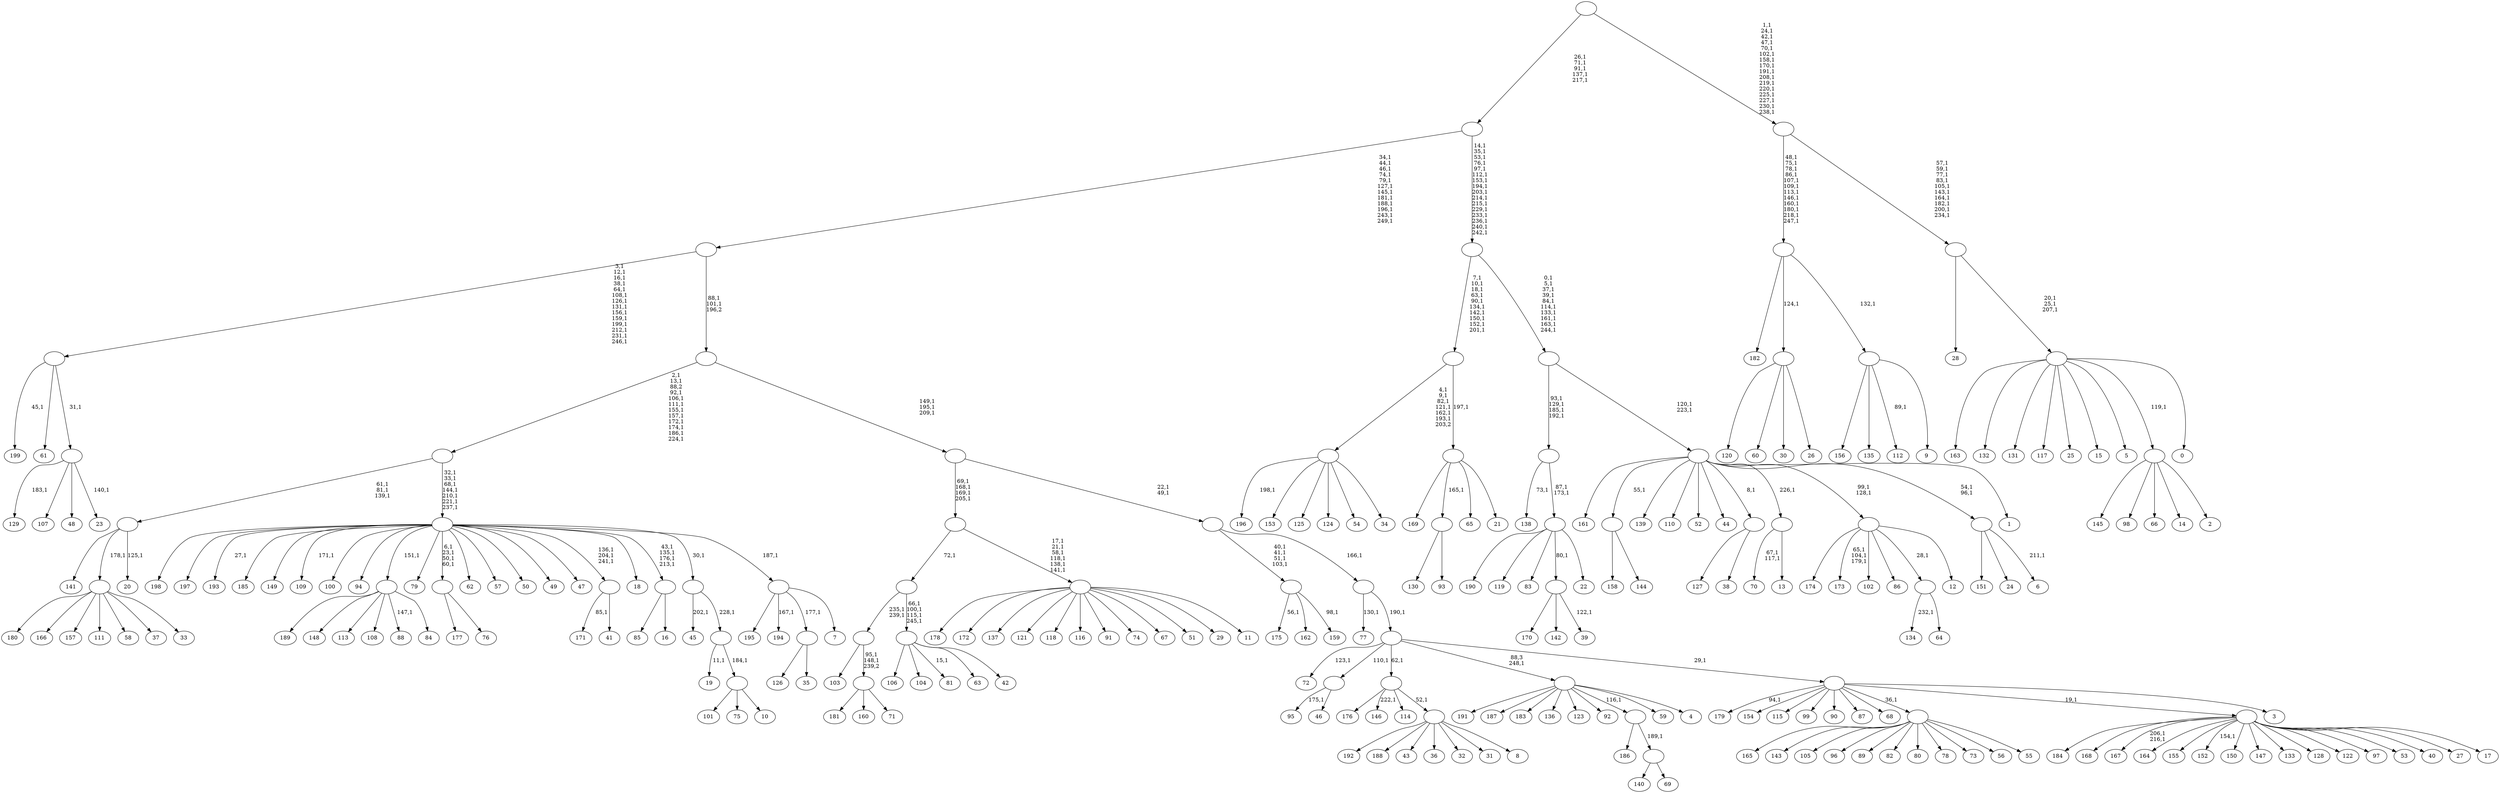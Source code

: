 digraph T {
	450 [label="199"]
	448 [label="198"]
	447 [label="197"]
	446 [label="196"]
	444 [label="195"]
	443 [label="194"]
	441 [label="193"]
	439 [label="192"]
	438 [label="191"]
	437 [label="190"]
	436 [label="189"]
	435 [label="188"]
	434 [label="187"]
	433 [label="186"]
	432 [label="185"]
	431 [label="184"]
	430 [label="183"]
	429 [label="182"]
	428 [label="181"]
	427 [label="180"]
	426 [label="179"]
	424 [label="178"]
	423 [label="177"]
	422 [label="176"]
	421 [label="175"]
	419 [label="174"]
	418 [label="173"]
	414 [label="172"]
	413 [label="171"]
	411 [label="170"]
	410 [label="169"]
	409 [label="168"]
	408 [label="167"]
	405 [label="166"]
	404 [label="165"]
	403 [label="164"]
	402 [label="163"]
	401 [label="162"]
	400 [label="161"]
	399 [label="160"]
	398 [label="159"]
	396 [label=""]
	392 [label="158"]
	391 [label="157"]
	390 [label="156"]
	389 [label="155"]
	388 [label="154"]
	387 [label="153"]
	386 [label="152"]
	384 [label="151"]
	383 [label="150"]
	382 [label="149"]
	381 [label="148"]
	380 [label="147"]
	379 [label="146"]
	377 [label="145"]
	376 [label="144"]
	375 [label=""]
	374 [label="143"]
	373 [label="142"]
	372 [label="141"]
	371 [label="140"]
	370 [label="139"]
	369 [label="138"]
	367 [label="137"]
	366 [label="136"]
	365 [label="135"]
	364 [label="134"]
	362 [label="133"]
	361 [label="132"]
	360 [label="131"]
	359 [label="130"]
	358 [label="129"]
	356 [label="128"]
	355 [label="127"]
	354 [label="126"]
	353 [label="125"]
	352 [label="124"]
	351 [label="123"]
	350 [label="122"]
	349 [label="121"]
	348 [label="120"]
	347 [label="119"]
	346 [label="118"]
	345 [label="117"]
	344 [label="116"]
	343 [label="115"]
	342 [label="114"]
	341 [label="113"]
	340 [label="112"]
	338 [label="111"]
	337 [label="110"]
	336 [label="109"]
	334 [label="108"]
	333 [label="107"]
	332 [label="106"]
	331 [label="105"]
	330 [label="104"]
	329 [label="103"]
	328 [label="102"]
	327 [label="101"]
	326 [label="100"]
	325 [label="99"]
	324 [label="98"]
	323 [label="97"]
	322 [label="96"]
	321 [label="95"]
	319 [label="94"]
	318 [label="93"]
	317 [label=""]
	316 [label="92"]
	315 [label="91"]
	314 [label="90"]
	313 [label="89"]
	312 [label="88"]
	310 [label="87"]
	309 [label="86"]
	308 [label="85"]
	307 [label="84"]
	306 [label=""]
	305 [label="83"]
	304 [label="82"]
	303 [label="81"]
	301 [label="80"]
	300 [label="79"]
	299 [label="78"]
	298 [label="77"]
	296 [label="76"]
	295 [label=""]
	291 [label="75"]
	290 [label="74"]
	289 [label="73"]
	288 [label="72"]
	286 [label="71"]
	285 [label=""]
	283 [label=""]
	281 [label="70"]
	278 [label="69"]
	277 [label=""]
	276 [label=""]
	275 [label="68"]
	274 [label="67"]
	273 [label="66"]
	272 [label="65"]
	271 [label="64"]
	270 [label=""]
	269 [label="63"]
	268 [label="62"]
	267 [label="61"]
	266 [label="60"]
	265 [label="59"]
	264 [label="58"]
	263 [label="57"]
	262 [label="56"]
	261 [label="55"]
	260 [label=""]
	259 [label="54"]
	258 [label="53"]
	257 [label="52"]
	256 [label="51"]
	255 [label="50"]
	254 [label="49"]
	253 [label="48"]
	252 [label="47"]
	251 [label="46"]
	250 [label=""]
	249 [label="45"]
	247 [label="44"]
	246 [label="43"]
	245 [label="42"]
	244 [label=""]
	240 [label=""]
	239 [label="41"]
	238 [label=""]
	235 [label="40"]
	234 [label="39"]
	232 [label=""]
	231 [label="38"]
	230 [label=""]
	229 [label="37"]
	228 [label="36"]
	227 [label="35"]
	226 [label=""]
	225 [label="34"]
	224 [label=""]
	218 [label="33"]
	217 [label=""]
	216 [label="32"]
	215 [label="31"]
	214 [label="30"]
	213 [label="29"]
	212 [label="28"]
	211 [label="27"]
	210 [label="26"]
	209 [label=""]
	208 [label="25"]
	207 [label="24"]
	206 [label="23"]
	204 [label=""]
	203 [label=""]
	189 [label="22"]
	188 [label=""]
	186 [label=""]
	182 [label="21"]
	181 [label=""]
	180 [label=""]
	170 [label="20"]
	168 [label=""]
	165 [label="19"]
	163 [label="18"]
	162 [label="17"]
	161 [label=""]
	160 [label="16"]
	159 [label=""]
	155 [label="15"]
	154 [label="14"]
	153 [label="13"]
	152 [label=""]
	151 [label="12"]
	150 [label=""]
	148 [label="11"]
	147 [label=""]
	141 [label=""]
	137 [label="10"]
	136 [label=""]
	135 [label=""]
	134 [label=""]
	133 [label="9"]
	132 [label=""]
	131 [label=""]
	119 [label="8"]
	118 [label=""]
	117 [label=""]
	116 [label="7"]
	115 [label=""]
	114 [label=""]
	107 [label=""]
	96 [label="6"]
	94 [label=""]
	92 [label="5"]
	91 [label="4"]
	90 [label=""]
	89 [label="3"]
	88 [label=""]
	87 [label=""]
	86 [label=""]
	85 [label=""]
	83 [label=""]
	80 [label=""]
	78 [label=""]
	66 [label="2"]
	65 [label=""]
	64 [label="1"]
	63 [label=""]
	61 [label=""]
	51 [label=""]
	35 [label=""]
	30 [label="0"]
	29 [label=""]
	26 [label=""]
	16 [label=""]
	0 [label=""]
	396 -> 398 [label="98,1"]
	396 -> 421 [label="56,1"]
	396 -> 401 [label=""]
	375 -> 392 [label=""]
	375 -> 376 [label=""]
	317 -> 359 [label=""]
	317 -> 318 [label=""]
	306 -> 312 [label="147,1"]
	306 -> 436 [label=""]
	306 -> 381 [label=""]
	306 -> 341 [label=""]
	306 -> 334 [label=""]
	306 -> 307 [label=""]
	295 -> 423 [label=""]
	295 -> 296 [label=""]
	285 -> 428 [label=""]
	285 -> 399 [label=""]
	285 -> 286 [label=""]
	283 -> 285 [label="95,1\n148,1\n239,2"]
	283 -> 329 [label=""]
	277 -> 371 [label=""]
	277 -> 278 [label=""]
	276 -> 433 [label=""]
	276 -> 277 [label="189,1"]
	270 -> 364 [label="232,1"]
	270 -> 271 [label=""]
	260 -> 404 [label=""]
	260 -> 374 [label=""]
	260 -> 331 [label=""]
	260 -> 322 [label=""]
	260 -> 313 [label=""]
	260 -> 304 [label=""]
	260 -> 301 [label=""]
	260 -> 299 [label=""]
	260 -> 289 [label=""]
	260 -> 262 [label=""]
	260 -> 261 [label=""]
	250 -> 321 [label="175,1"]
	250 -> 251 [label=""]
	244 -> 303 [label="15,1"]
	244 -> 332 [label=""]
	244 -> 330 [label=""]
	244 -> 269 [label=""]
	244 -> 245 [label=""]
	240 -> 244 [label="66,1\n100,1\n115,1\n245,1"]
	240 -> 283 [label="235,1\n239,1"]
	238 -> 413 [label="85,1"]
	238 -> 239 [label=""]
	232 -> 234 [label="122,1"]
	232 -> 411 [label=""]
	232 -> 373 [label=""]
	230 -> 355 [label=""]
	230 -> 231 [label=""]
	226 -> 354 [label=""]
	226 -> 227 [label=""]
	224 -> 446 [label="198,1"]
	224 -> 387 [label=""]
	224 -> 353 [label=""]
	224 -> 352 [label=""]
	224 -> 259 [label=""]
	224 -> 225 [label=""]
	217 -> 427 [label=""]
	217 -> 405 [label=""]
	217 -> 391 [label=""]
	217 -> 338 [label=""]
	217 -> 264 [label=""]
	217 -> 229 [label=""]
	217 -> 218 [label=""]
	209 -> 348 [label=""]
	209 -> 266 [label=""]
	209 -> 214 [label=""]
	209 -> 210 [label=""]
	204 -> 206 [label="140,1"]
	204 -> 358 [label="183,1"]
	204 -> 333 [label=""]
	204 -> 253 [label=""]
	203 -> 450 [label="45,1"]
	203 -> 267 [label=""]
	203 -> 204 [label="31,1"]
	188 -> 437 [label=""]
	188 -> 347 [label=""]
	188 -> 305 [label=""]
	188 -> 232 [label="80,1"]
	188 -> 189 [label=""]
	186 -> 188 [label="87,1\n173,1"]
	186 -> 369 [label="73,1"]
	181 -> 410 [label=""]
	181 -> 317 [label="165,1"]
	181 -> 272 [label=""]
	181 -> 182 [label=""]
	180 -> 224 [label="4,1\n9,1\n82,1\n121,1\n162,1\n193,1\n203,2"]
	180 -> 181 [label="197,1"]
	168 -> 170 [label="125,1"]
	168 -> 372 [label=""]
	168 -> 217 [label="178,1"]
	161 -> 386 [label="154,1"]
	161 -> 408 [label="206,1\n216,1"]
	161 -> 431 [label=""]
	161 -> 409 [label=""]
	161 -> 403 [label=""]
	161 -> 389 [label=""]
	161 -> 383 [label=""]
	161 -> 380 [label=""]
	161 -> 362 [label=""]
	161 -> 356 [label=""]
	161 -> 350 [label=""]
	161 -> 323 [label=""]
	161 -> 258 [label=""]
	161 -> 235 [label=""]
	161 -> 211 [label=""]
	161 -> 162 [label=""]
	159 -> 308 [label=""]
	159 -> 160 [label=""]
	152 -> 281 [label="67,1\n117,1"]
	152 -> 153 [label=""]
	150 -> 418 [label="65,1\n104,1\n179,1"]
	150 -> 419 [label=""]
	150 -> 328 [label=""]
	150 -> 309 [label=""]
	150 -> 270 [label="28,1"]
	150 -> 151 [label=""]
	147 -> 424 [label=""]
	147 -> 414 [label=""]
	147 -> 367 [label=""]
	147 -> 349 [label=""]
	147 -> 346 [label=""]
	147 -> 344 [label=""]
	147 -> 315 [label=""]
	147 -> 290 [label=""]
	147 -> 274 [label=""]
	147 -> 256 [label=""]
	147 -> 213 [label=""]
	147 -> 148 [label=""]
	141 -> 147 [label="17,1\n21,1\n58,1\n118,1\n138,1\n141,1"]
	141 -> 240 [label="72,1"]
	136 -> 327 [label=""]
	136 -> 291 [label=""]
	136 -> 137 [label=""]
	135 -> 165 [label="11,1"]
	135 -> 136 [label="184,1"]
	134 -> 249 [label="202,1"]
	134 -> 135 [label="228,1"]
	132 -> 340 [label="89,1"]
	132 -> 390 [label=""]
	132 -> 365 [label=""]
	132 -> 133 [label=""]
	131 -> 429 [label=""]
	131 -> 209 [label="124,1"]
	131 -> 132 [label="132,1"]
	118 -> 439 [label=""]
	118 -> 435 [label=""]
	118 -> 246 [label=""]
	118 -> 228 [label=""]
	118 -> 216 [label=""]
	118 -> 215 [label=""]
	118 -> 119 [label=""]
	117 -> 379 [label="222,1"]
	117 -> 422 [label=""]
	117 -> 342 [label=""]
	117 -> 118 [label="52,1"]
	115 -> 443 [label="167,1"]
	115 -> 444 [label=""]
	115 -> 226 [label="177,1"]
	115 -> 116 [label=""]
	114 -> 159 [label="43,1\n135,1\n176,1\n213,1"]
	114 -> 238 [label="136,1\n204,1\n241,1"]
	114 -> 295 [label="6,1\n23,1\n50,1\n60,1"]
	114 -> 336 [label="171,1"]
	114 -> 441 [label="27,1"]
	114 -> 448 [label=""]
	114 -> 447 [label=""]
	114 -> 432 [label=""]
	114 -> 382 [label=""]
	114 -> 326 [label=""]
	114 -> 319 [label=""]
	114 -> 306 [label="151,1"]
	114 -> 300 [label=""]
	114 -> 268 [label=""]
	114 -> 263 [label=""]
	114 -> 255 [label=""]
	114 -> 254 [label=""]
	114 -> 252 [label=""]
	114 -> 163 [label=""]
	114 -> 134 [label="30,1"]
	114 -> 115 [label="187,1"]
	107 -> 114 [label="32,1\n33,1\n68,1\n144,1\n210,1\n221,1\n237,1"]
	107 -> 168 [label="61,1\n81,1\n139,1"]
	94 -> 96 [label="211,1"]
	94 -> 384 [label=""]
	94 -> 207 [label=""]
	90 -> 438 [label=""]
	90 -> 434 [label=""]
	90 -> 430 [label=""]
	90 -> 366 [label=""]
	90 -> 351 [label=""]
	90 -> 316 [label=""]
	90 -> 276 [label="116,1"]
	90 -> 265 [label=""]
	90 -> 91 [label=""]
	88 -> 426 [label="94,1"]
	88 -> 388 [label=""]
	88 -> 343 [label=""]
	88 -> 325 [label=""]
	88 -> 314 [label=""]
	88 -> 310 [label=""]
	88 -> 275 [label=""]
	88 -> 260 [label="36,1"]
	88 -> 161 [label="19,1"]
	88 -> 89 [label=""]
	87 -> 288 [label="123,1"]
	87 -> 250 [label="110,1"]
	87 -> 117 [label="62,1"]
	87 -> 90 [label="88,3\n248,1"]
	87 -> 88 [label="29,1"]
	86 -> 298 [label="130,1"]
	86 -> 87 [label="190,1"]
	85 -> 396 [label="40,1\n41,1\n51,1\n103,1"]
	85 -> 86 [label="166,1"]
	83 -> 85 [label="22,1\n49,1"]
	83 -> 141 [label="69,1\n168,1\n169,1\n205,1"]
	80 -> 83 [label="149,1\n195,1\n209,1"]
	80 -> 107 [label="2,1\n13,1\n88,2\n92,1\n106,1\n111,1\n155,1\n157,1\n172,1\n174,1\n186,1\n224,1"]
	78 -> 80 [label="88,1\n101,1\n196,2"]
	78 -> 203 [label="3,1\n12,1\n16,1\n38,1\n64,1\n108,1\n126,1\n131,1\n156,1\n159,1\n199,1\n212,1\n231,1\n246,1"]
	65 -> 377 [label=""]
	65 -> 324 [label=""]
	65 -> 273 [label=""]
	65 -> 154 [label=""]
	65 -> 66 [label=""]
	63 -> 94 [label="54,1\n96,1"]
	63 -> 150 [label="99,1\n128,1"]
	63 -> 400 [label=""]
	63 -> 375 [label="55,1"]
	63 -> 370 [label=""]
	63 -> 337 [label=""]
	63 -> 257 [label=""]
	63 -> 247 [label=""]
	63 -> 230 [label="8,1"]
	63 -> 152 [label="226,1"]
	63 -> 64 [label=""]
	61 -> 63 [label="120,1\n223,1"]
	61 -> 186 [label="93,1\n129,1\n185,1\n192,1"]
	51 -> 61 [label="0,1\n5,1\n37,1\n39,1\n84,1\n114,1\n133,1\n161,1\n163,1\n244,1"]
	51 -> 180 [label="7,1\n10,1\n18,1\n63,1\n90,1\n134,1\n142,1\n150,1\n152,1\n201,1"]
	35 -> 51 [label="14,1\n35,1\n53,1\n76,1\n97,1\n112,1\n153,1\n194,1\n203,1\n214,1\n215,1\n229,1\n233,1\n236,1\n240,1\n242,1"]
	35 -> 78 [label="34,1\n44,1\n46,1\n74,1\n79,1\n127,1\n145,1\n181,1\n188,1\n196,1\n243,1\n249,1"]
	29 -> 402 [label=""]
	29 -> 361 [label=""]
	29 -> 360 [label=""]
	29 -> 345 [label=""]
	29 -> 208 [label=""]
	29 -> 155 [label=""]
	29 -> 92 [label=""]
	29 -> 65 [label="119,1"]
	29 -> 30 [label=""]
	26 -> 29 [label="20,1\n25,1\n207,1"]
	26 -> 212 [label=""]
	16 -> 26 [label="57,1\n59,1\n77,1\n83,1\n105,1\n143,1\n164,1\n182,1\n200,1\n234,1"]
	16 -> 131 [label="48,1\n75,1\n78,1\n86,1\n107,1\n109,1\n113,1\n146,1\n160,1\n180,1\n218,1\n247,1"]
	0 -> 16 [label="1,1\n24,1\n42,1\n47,1\n70,1\n102,1\n158,1\n170,1\n191,1\n208,1\n219,1\n220,1\n225,1\n227,1\n230,1\n238,1"]
	0 -> 35 [label="26,1\n71,1\n91,1\n137,1\n217,1"]
}
